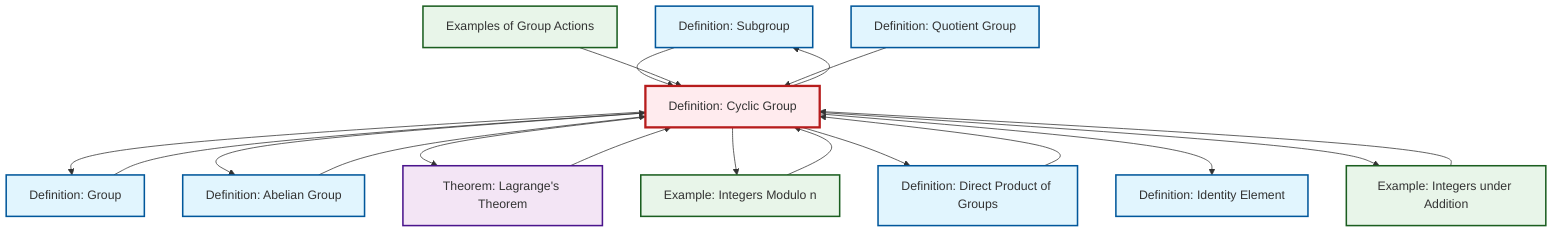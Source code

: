 graph TD
    classDef definition fill:#e1f5fe,stroke:#01579b,stroke-width:2px
    classDef theorem fill:#f3e5f5,stroke:#4a148c,stroke-width:2px
    classDef axiom fill:#fff3e0,stroke:#e65100,stroke-width:2px
    classDef example fill:#e8f5e9,stroke:#1b5e20,stroke-width:2px
    classDef current fill:#ffebee,stroke:#b71c1c,stroke-width:3px
    def-identity-element["Definition: Identity Element"]:::definition
    def-subgroup["Definition: Subgroup"]:::definition
    ex-quotient-integers-mod-n["Example: Integers Modulo n"]:::example
    def-abelian-group["Definition: Abelian Group"]:::definition
    def-group["Definition: Group"]:::definition
    ex-integers-addition["Example: Integers under Addition"]:::example
    ex-group-action-examples["Examples of Group Actions"]:::example
    def-quotient-group["Definition: Quotient Group"]:::definition
    def-cyclic-group["Definition: Cyclic Group"]:::definition
    def-direct-product["Definition: Direct Product of Groups"]:::definition
    thm-lagrange["Theorem: Lagrange's Theorem"]:::theorem
    ex-quotient-integers-mod-n --> def-cyclic-group
    ex-integers-addition --> def-cyclic-group
    def-cyclic-group --> def-group
    def-group --> def-cyclic-group
    def-abelian-group --> def-cyclic-group
    def-subgroup --> def-cyclic-group
    def-cyclic-group --> def-abelian-group
    def-cyclic-group --> thm-lagrange
    ex-group-action-examples --> def-cyclic-group
    def-cyclic-group --> ex-quotient-integers-mod-n
    def-cyclic-group --> def-direct-product
    def-cyclic-group --> def-identity-element
    thm-lagrange --> def-cyclic-group
    def-quotient-group --> def-cyclic-group
    def-direct-product --> def-cyclic-group
    def-cyclic-group --> ex-integers-addition
    def-cyclic-group --> def-subgroup
    class def-cyclic-group current